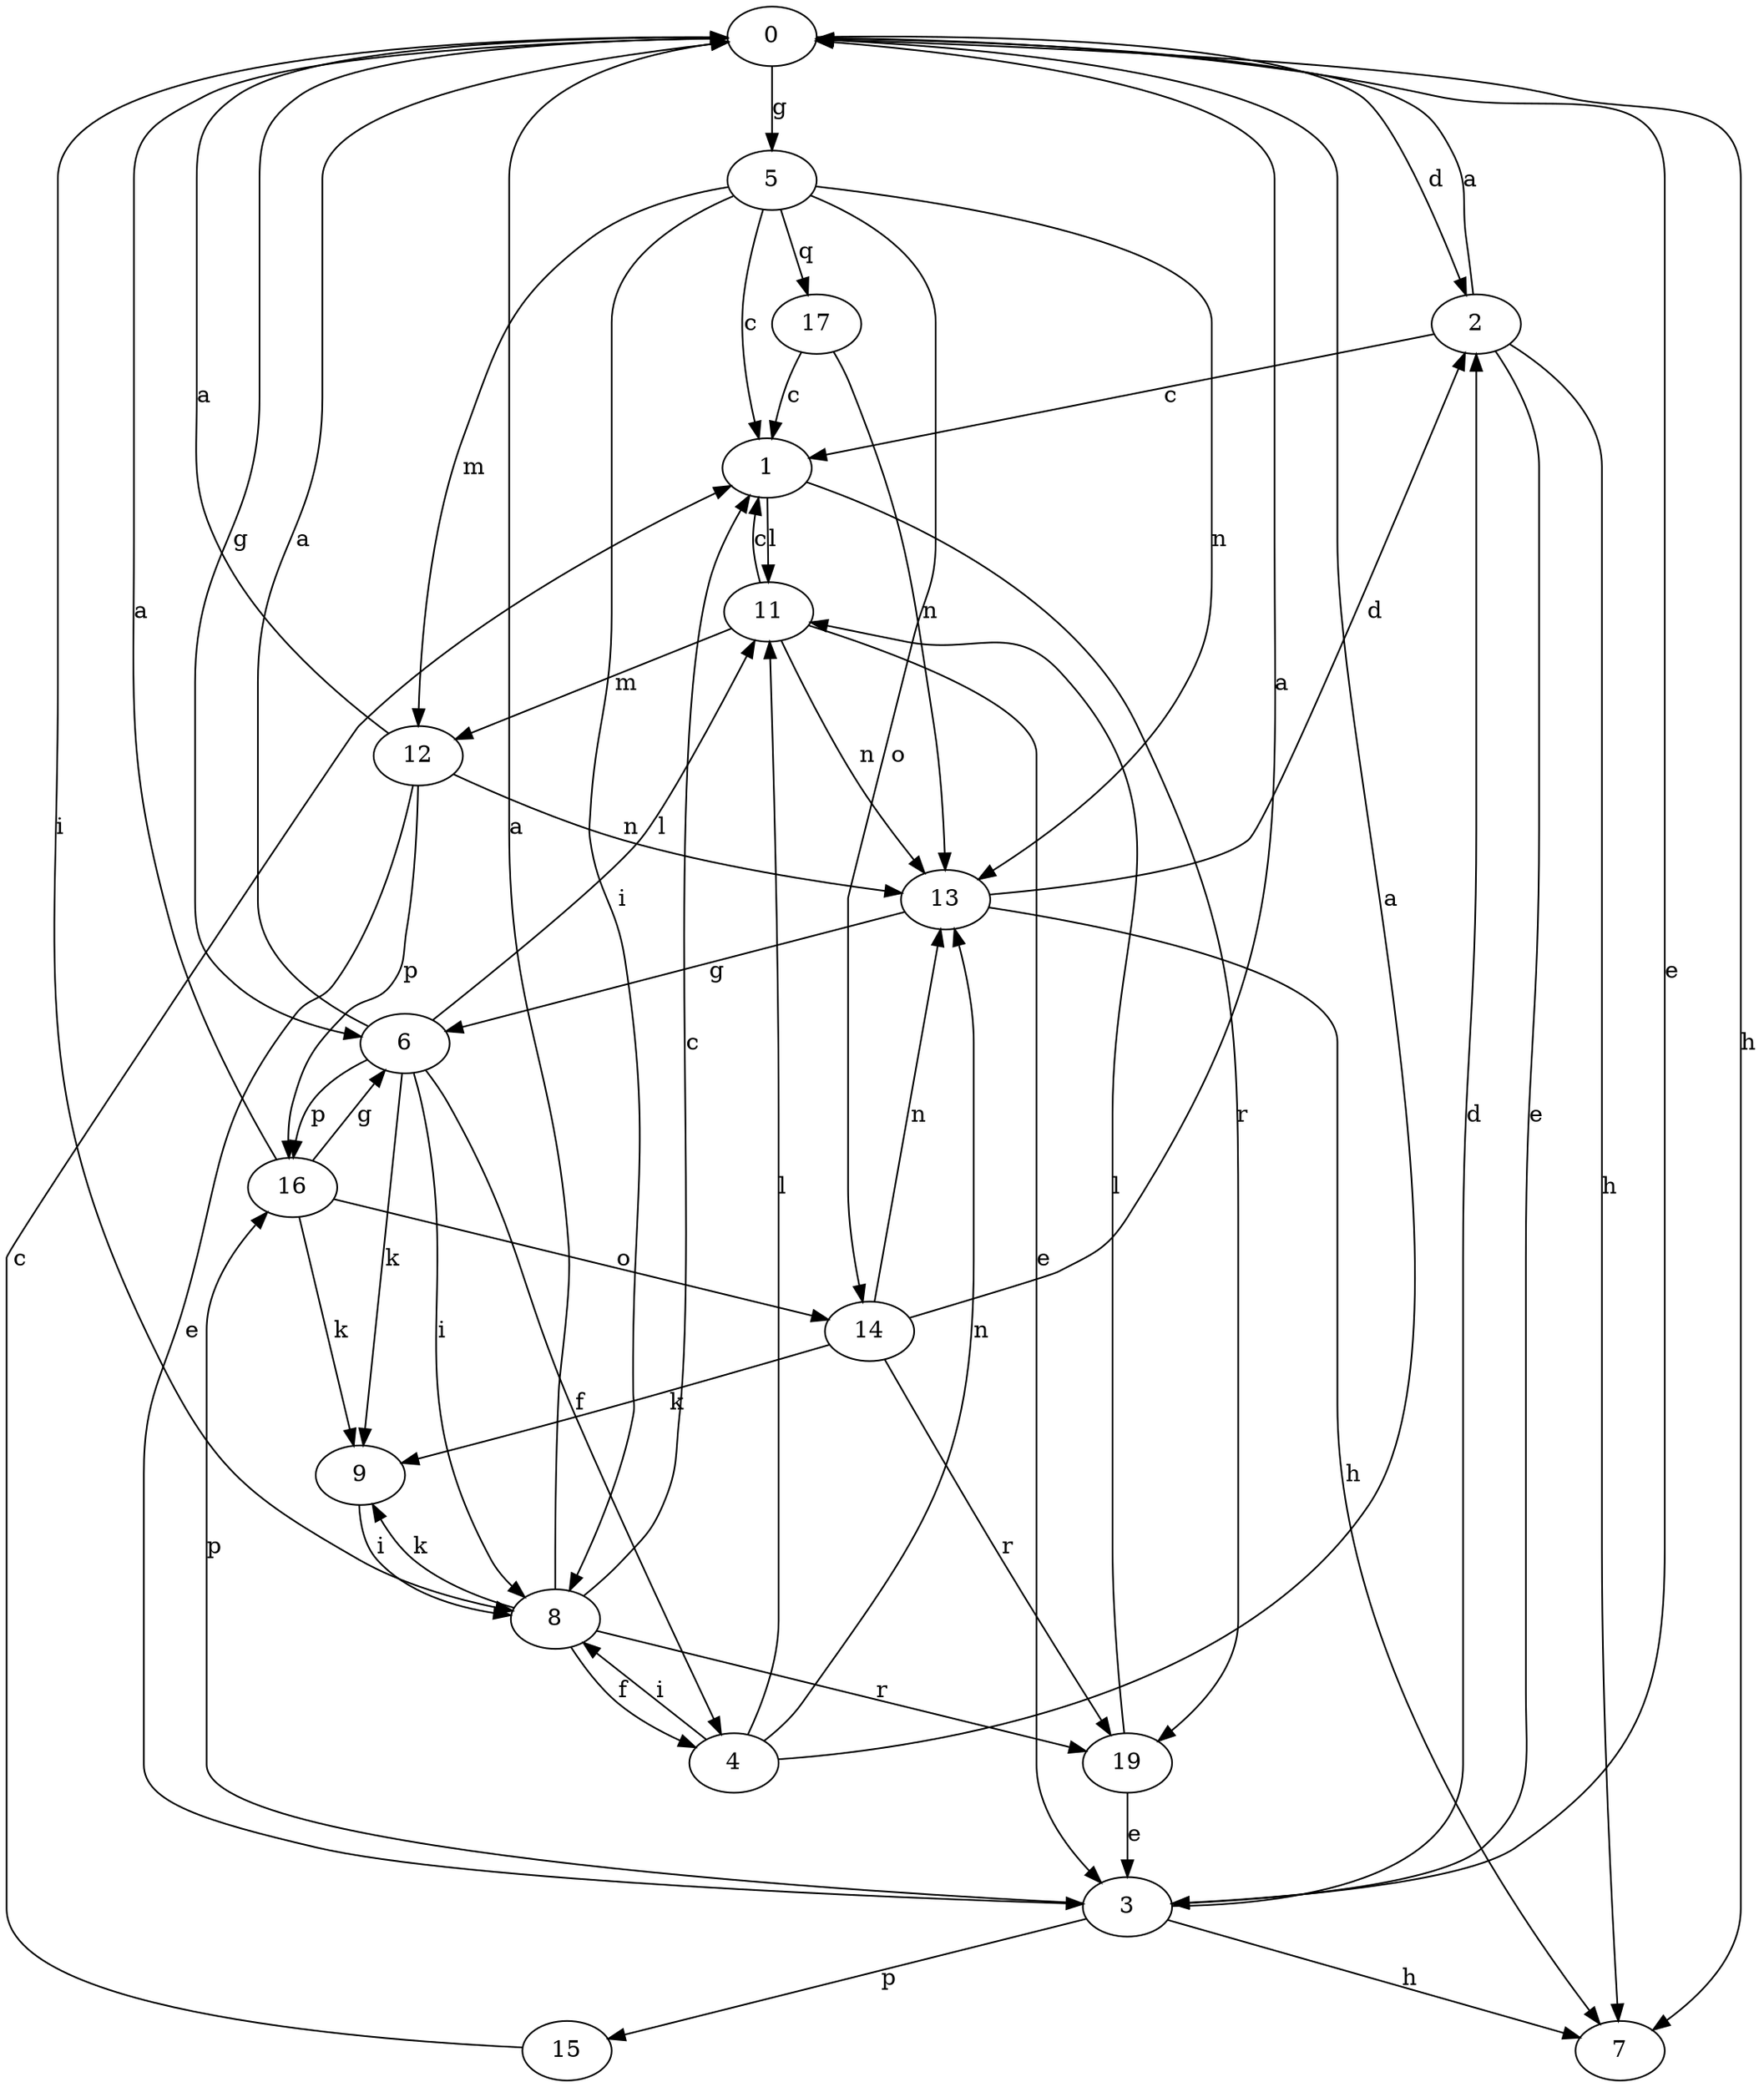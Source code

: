 strict digraph  {
0;
1;
2;
3;
4;
5;
6;
7;
8;
9;
11;
12;
13;
14;
15;
16;
17;
19;
0 -> 2  [label=d];
0 -> 3  [label=e];
0 -> 5  [label=g];
0 -> 6  [label=g];
0 -> 7  [label=h];
0 -> 8  [label=i];
1 -> 11  [label=l];
1 -> 19  [label=r];
2 -> 0  [label=a];
2 -> 1  [label=c];
2 -> 3  [label=e];
2 -> 7  [label=h];
3 -> 2  [label=d];
3 -> 7  [label=h];
3 -> 15  [label=p];
3 -> 16  [label=p];
4 -> 0  [label=a];
4 -> 8  [label=i];
4 -> 11  [label=l];
4 -> 13  [label=n];
5 -> 1  [label=c];
5 -> 8  [label=i];
5 -> 12  [label=m];
5 -> 13  [label=n];
5 -> 14  [label=o];
5 -> 17  [label=q];
6 -> 0  [label=a];
6 -> 4  [label=f];
6 -> 8  [label=i];
6 -> 9  [label=k];
6 -> 11  [label=l];
6 -> 16  [label=p];
8 -> 0  [label=a];
8 -> 1  [label=c];
8 -> 4  [label=f];
8 -> 9  [label=k];
8 -> 19  [label=r];
9 -> 8  [label=i];
11 -> 1  [label=c];
11 -> 3  [label=e];
11 -> 12  [label=m];
11 -> 13  [label=n];
12 -> 0  [label=a];
12 -> 3  [label=e];
12 -> 13  [label=n];
12 -> 16  [label=p];
13 -> 2  [label=d];
13 -> 6  [label=g];
13 -> 7  [label=h];
14 -> 0  [label=a];
14 -> 9  [label=k];
14 -> 13  [label=n];
14 -> 19  [label=r];
15 -> 1  [label=c];
16 -> 0  [label=a];
16 -> 6  [label=g];
16 -> 9  [label=k];
16 -> 14  [label=o];
17 -> 1  [label=c];
17 -> 13  [label=n];
19 -> 3  [label=e];
19 -> 11  [label=l];
}
